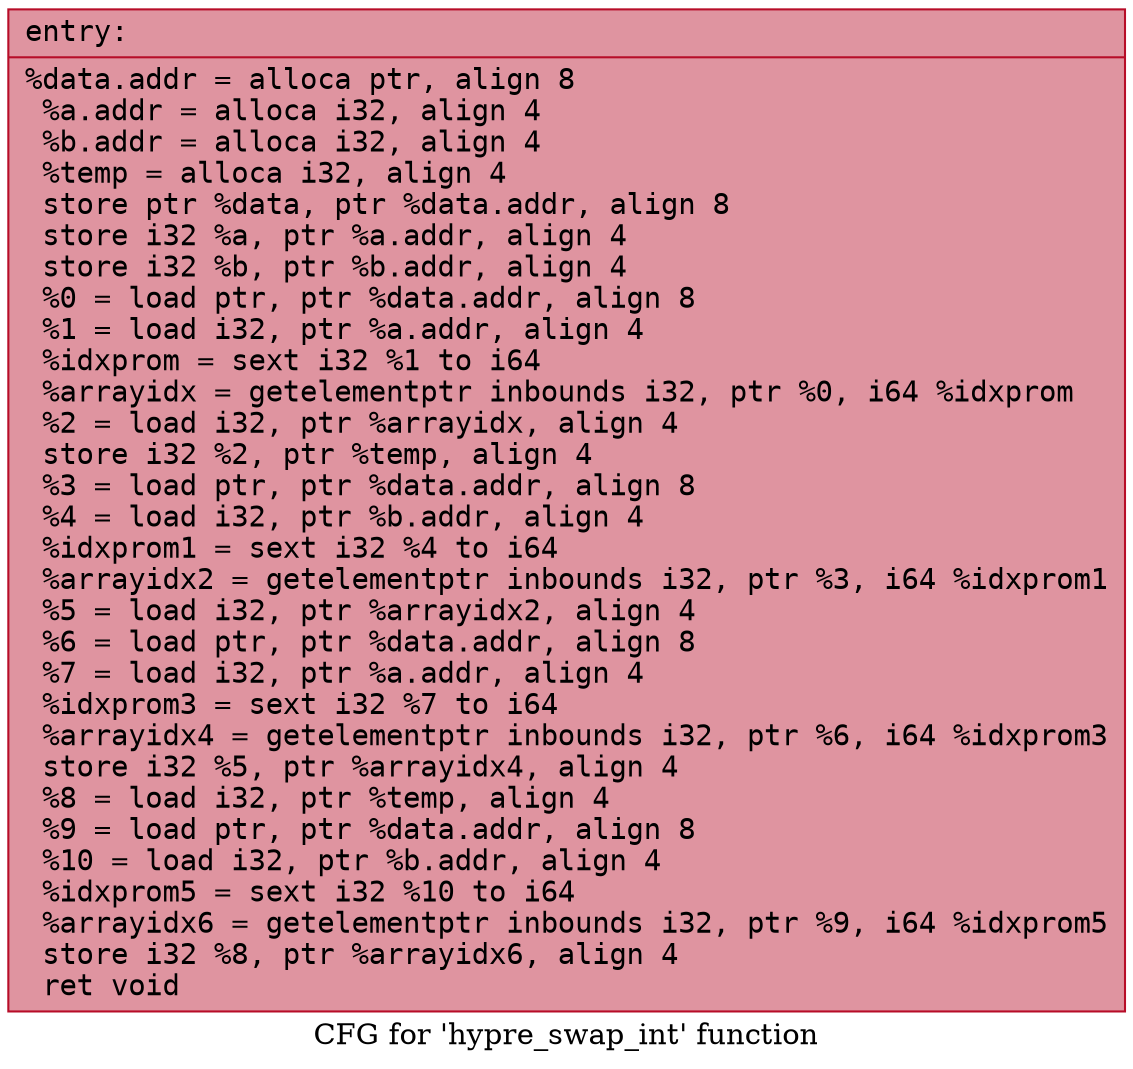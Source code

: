 digraph "CFG for 'hypre_swap_int' function" {
	label="CFG for 'hypre_swap_int' function";

	Node0x558fa6ffde80 [shape=record,color="#b70d28ff", style=filled, fillcolor="#b70d2870" fontname="Courier",label="{entry:\l|  %data.addr = alloca ptr, align 8\l  %a.addr = alloca i32, align 4\l  %b.addr = alloca i32, align 4\l  %temp = alloca i32, align 4\l  store ptr %data, ptr %data.addr, align 8\l  store i32 %a, ptr %a.addr, align 4\l  store i32 %b, ptr %b.addr, align 4\l  %0 = load ptr, ptr %data.addr, align 8\l  %1 = load i32, ptr %a.addr, align 4\l  %idxprom = sext i32 %1 to i64\l  %arrayidx = getelementptr inbounds i32, ptr %0, i64 %idxprom\l  %2 = load i32, ptr %arrayidx, align 4\l  store i32 %2, ptr %temp, align 4\l  %3 = load ptr, ptr %data.addr, align 8\l  %4 = load i32, ptr %b.addr, align 4\l  %idxprom1 = sext i32 %4 to i64\l  %arrayidx2 = getelementptr inbounds i32, ptr %3, i64 %idxprom1\l  %5 = load i32, ptr %arrayidx2, align 4\l  %6 = load ptr, ptr %data.addr, align 8\l  %7 = load i32, ptr %a.addr, align 4\l  %idxprom3 = sext i32 %7 to i64\l  %arrayidx4 = getelementptr inbounds i32, ptr %6, i64 %idxprom3\l  store i32 %5, ptr %arrayidx4, align 4\l  %8 = load i32, ptr %temp, align 4\l  %9 = load ptr, ptr %data.addr, align 8\l  %10 = load i32, ptr %b.addr, align 4\l  %idxprom5 = sext i32 %10 to i64\l  %arrayidx6 = getelementptr inbounds i32, ptr %9, i64 %idxprom5\l  store i32 %8, ptr %arrayidx6, align 4\l  ret void\l}"];
}
